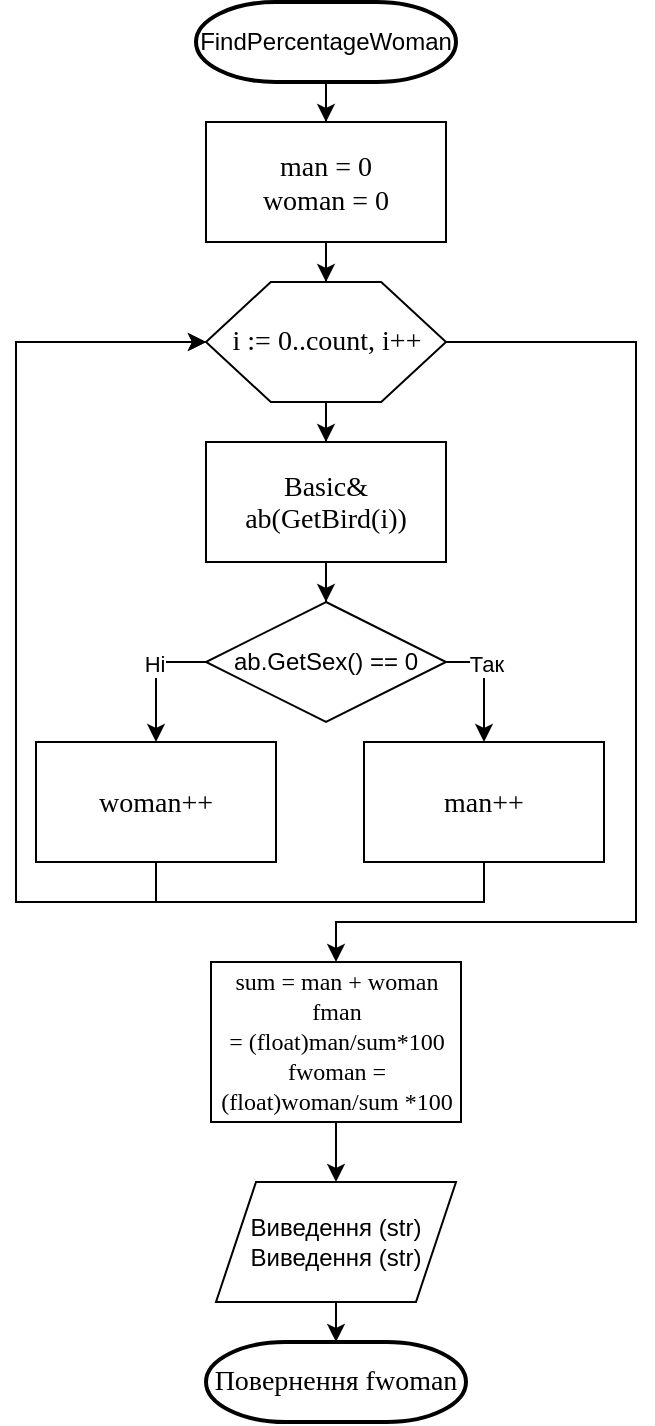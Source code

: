<mxfile version="14.7.2" type="device"><diagram id="J_9qn0rYNV9YhKk9KRre" name="Страница 1"><mxGraphModel dx="946" dy="662" grid="1" gridSize="10" guides="1" tooltips="1" connect="1" arrows="1" fold="1" page="1" pageScale="1" pageWidth="827" pageHeight="1169" math="0" shadow="0"><root><mxCell id="0"/><mxCell id="1" parent="0"/><mxCell id="tL9tKdKjR-H_BB5yaEUq-1" value="" style="edgeStyle=orthogonalEdgeStyle;rounded=0;orthogonalLoop=1;jettySize=auto;html=1;" edge="1" parent="1" source="tL9tKdKjR-H_BB5yaEUq-2" target="tL9tKdKjR-H_BB5yaEUq-8"><mxGeometry relative="1" as="geometry"/></mxCell><mxCell id="tL9tKdKjR-H_BB5yaEUq-2" value="FindPercentageWoman" style="strokeWidth=2;html=1;shape=mxgraph.flowchart.terminator;whiteSpace=wrap;" vertex="1" parent="1"><mxGeometry x="210" y="50" width="130" height="40" as="geometry"/></mxCell><mxCell id="tL9tKdKjR-H_BB5yaEUq-3" value="&lt;font face=&quot;Times New Roman&quot;&gt;&lt;span style=&quot;font-size: 14px&quot;&gt;Повернення fwoman&lt;/span&gt;&lt;/font&gt;" style="strokeWidth=2;html=1;shape=mxgraph.flowchart.terminator;whiteSpace=wrap;" vertex="1" parent="1"><mxGeometry x="215" y="720" width="130" height="40" as="geometry"/></mxCell><mxCell id="tL9tKdKjR-H_BB5yaEUq-4" value="" style="edgeStyle=orthogonalEdgeStyle;rounded=0;orthogonalLoop=1;jettySize=auto;html=1;" edge="1" parent="1" source="tL9tKdKjR-H_BB5yaEUq-6" target="tL9tKdKjR-H_BB5yaEUq-15"><mxGeometry relative="1" as="geometry"/></mxCell><mxCell id="tL9tKdKjR-H_BB5yaEUq-5" style="edgeStyle=orthogonalEdgeStyle;rounded=0;orthogonalLoop=1;jettySize=auto;html=1;entryX=0.5;entryY=0;entryDx=0;entryDy=0;" edge="1" parent="1" source="tL9tKdKjR-H_BB5yaEUq-6" target="tL9tKdKjR-H_BB5yaEUq-21"><mxGeometry relative="1" as="geometry"><Array as="points"><mxPoint x="430" y="220"/><mxPoint x="430" y="510"/><mxPoint x="280" y="510"/></Array></mxGeometry></mxCell><mxCell id="tL9tKdKjR-H_BB5yaEUq-6" value="i := 0..count, i++" style="verticalLabelPosition=middle;verticalAlign=middle;html=1;shape=hexagon;perimeter=hexagonPerimeter2;arcSize=6;size=0.27;strokeWidth=1;fontFamily=Times New Roman;fontSize=14;align=center;labelPosition=center;" vertex="1" parent="1"><mxGeometry x="215" y="190" width="120" height="60" as="geometry"/></mxCell><mxCell id="tL9tKdKjR-H_BB5yaEUq-7" value="" style="edgeStyle=orthogonalEdgeStyle;rounded=0;orthogonalLoop=1;jettySize=auto;html=1;" edge="1" parent="1" source="tL9tKdKjR-H_BB5yaEUq-8" target="tL9tKdKjR-H_BB5yaEUq-6"><mxGeometry relative="1" as="geometry"/></mxCell><mxCell id="tL9tKdKjR-H_BB5yaEUq-8" value="&lt;p style=&quot;margin: 0px ; font-stretch: normal ; line-height: normal ; font-size: 14px&quot;&gt;&lt;font face=&quot;Times New Roman&quot; style=&quot;font-size: 14px&quot;&gt;man = 0&lt;/font&gt;&lt;/p&gt;&lt;p style=&quot;margin: 0px ; font-stretch: normal ; line-height: normal ; font-size: 14px&quot;&gt;&lt;font face=&quot;Times New Roman&quot; style=&quot;font-size: 14px&quot;&gt;woman = 0&lt;/font&gt;&lt;/p&gt;" style="rounded=0;whiteSpace=wrap;html=1;" vertex="1" parent="1"><mxGeometry x="215" y="110" width="120" height="60" as="geometry"/></mxCell><mxCell id="tL9tKdKjR-H_BB5yaEUq-9" style="edgeStyle=orthogonalEdgeStyle;rounded=0;orthogonalLoop=1;jettySize=auto;html=1;entryX=0.5;entryY=0;entryDx=0;entryDy=0;" edge="1" parent="1" source="tL9tKdKjR-H_BB5yaEUq-13" target="tL9tKdKjR-H_BB5yaEUq-19"><mxGeometry relative="1" as="geometry"><Array as="points"><mxPoint x="354" y="380"/></Array></mxGeometry></mxCell><mxCell id="tL9tKdKjR-H_BB5yaEUq-10" value="Так" style="edgeLabel;html=1;align=center;verticalAlign=middle;resizable=0;points=[];" vertex="1" connectable="0" parent="tL9tKdKjR-H_BB5yaEUq-9"><mxGeometry x="-0.339" y="1" relative="1" as="geometry"><mxPoint as="offset"/></mxGeometry></mxCell><mxCell id="tL9tKdKjR-H_BB5yaEUq-11" style="edgeStyle=orthogonalEdgeStyle;rounded=0;orthogonalLoop=1;jettySize=auto;html=1;entryX=0.5;entryY=0;entryDx=0;entryDy=0;" edge="1" parent="1" source="tL9tKdKjR-H_BB5yaEUq-13" target="tL9tKdKjR-H_BB5yaEUq-17"><mxGeometry relative="1" as="geometry"><Array as="points"><mxPoint x="190" y="380"/></Array></mxGeometry></mxCell><mxCell id="tL9tKdKjR-H_BB5yaEUq-12" value="Ні" style="edgeLabel;html=1;align=center;verticalAlign=middle;resizable=0;points=[];" vertex="1" connectable="0" parent="tL9tKdKjR-H_BB5yaEUq-11"><mxGeometry x="-0.215" y="-1" relative="1" as="geometry"><mxPoint as="offset"/></mxGeometry></mxCell><mxCell id="tL9tKdKjR-H_BB5yaEUq-13" value="ab.GetSex() == 0" style="rhombus;whiteSpace=wrap;html=1;" vertex="1" parent="1"><mxGeometry x="215" y="350" width="120" height="60" as="geometry"/></mxCell><mxCell id="tL9tKdKjR-H_BB5yaEUq-14" value="" style="edgeStyle=orthogonalEdgeStyle;rounded=0;orthogonalLoop=1;jettySize=auto;html=1;" edge="1" parent="1" source="tL9tKdKjR-H_BB5yaEUq-15" target="tL9tKdKjR-H_BB5yaEUq-13"><mxGeometry relative="1" as="geometry"/></mxCell><mxCell id="tL9tKdKjR-H_BB5yaEUq-15" value="&lt;p style=&quot;margin: 0px ; font-stretch: normal ; line-height: normal&quot;&gt;&lt;font face=&quot;Times New Roman&quot; style=&quot;font-size: 14px&quot;&gt;Basic&amp;amp; ab(GetBird(i))&lt;/font&gt;&lt;/p&gt;" style="rounded=0;whiteSpace=wrap;html=1;" vertex="1" parent="1"><mxGeometry x="215" y="270" width="120" height="60" as="geometry"/></mxCell><mxCell id="tL9tKdKjR-H_BB5yaEUq-16" style="edgeStyle=orthogonalEdgeStyle;rounded=0;orthogonalLoop=1;jettySize=auto;html=1;entryX=0;entryY=0.5;entryDx=0;entryDy=0;" edge="1" parent="1" source="tL9tKdKjR-H_BB5yaEUq-17" target="tL9tKdKjR-H_BB5yaEUq-6"><mxGeometry relative="1" as="geometry"><Array as="points"><mxPoint x="190" y="500"/><mxPoint x="120" y="500"/><mxPoint x="120" y="220"/></Array></mxGeometry></mxCell><mxCell id="tL9tKdKjR-H_BB5yaEUq-17" value="&lt;p style=&quot;margin: 0px ; font-stretch: normal ; line-height: normal&quot;&gt;&lt;font face=&quot;Times New Roman&quot; style=&quot;font-size: 14px&quot;&gt;woman++&lt;/font&gt;&lt;/p&gt;" style="rounded=0;whiteSpace=wrap;html=1;" vertex="1" parent="1"><mxGeometry x="130" y="420" width="120" height="60" as="geometry"/></mxCell><mxCell id="tL9tKdKjR-H_BB5yaEUq-18" style="edgeStyle=orthogonalEdgeStyle;rounded=0;orthogonalLoop=1;jettySize=auto;html=1;entryX=0;entryY=0.5;entryDx=0;entryDy=0;" edge="1" parent="1" source="tL9tKdKjR-H_BB5yaEUq-19" target="tL9tKdKjR-H_BB5yaEUq-6"><mxGeometry relative="1" as="geometry"><Array as="points"><mxPoint x="354" y="500"/><mxPoint x="120" y="500"/><mxPoint x="120" y="220"/></Array></mxGeometry></mxCell><mxCell id="tL9tKdKjR-H_BB5yaEUq-19" value="&lt;p style=&quot;margin: 0px ; font-stretch: normal ; line-height: normal&quot;&gt;&lt;font face=&quot;Times New Roman&quot; style=&quot;font-size: 14px&quot;&gt;man++&lt;/font&gt;&lt;/p&gt;" style="rounded=0;whiteSpace=wrap;html=1;" vertex="1" parent="1"><mxGeometry x="294" y="420" width="120" height="60" as="geometry"/></mxCell><mxCell id="tL9tKdKjR-H_BB5yaEUq-20" value="" style="edgeStyle=orthogonalEdgeStyle;rounded=0;orthogonalLoop=1;jettySize=auto;html=1;" edge="1" parent="1" source="tL9tKdKjR-H_BB5yaEUq-21" target="tL9tKdKjR-H_BB5yaEUq-23"><mxGeometry relative="1" as="geometry"/></mxCell><mxCell id="tL9tKdKjR-H_BB5yaEUq-21" value="&lt;p style=&quot;margin: 0px ; font-stretch: normal ; line-height: normal&quot;&gt;&lt;font face=&quot;Times New Roman&quot; style=&quot;font-size: 12px&quot;&gt;sum = man + woman&lt;/font&gt;&lt;/p&gt;&lt;p style=&quot;margin: 0px ; font-stretch: normal ; line-height: normal&quot;&gt;&lt;font face=&quot;Times New Roman&quot; style=&quot;font-size: 12px&quot;&gt;fman =&amp;nbsp;(float)man/sum*100&lt;/font&gt;&lt;br&gt;&lt;/p&gt;&lt;p style=&quot;margin: 0px ; font-stretch: normal ; line-height: normal&quot;&gt;&lt;font face=&quot;Times New Roman&quot;&gt;fwoman = (float)woman/sum *100&lt;/font&gt;&lt;/p&gt;" style="rounded=0;whiteSpace=wrap;html=1;" vertex="1" parent="1"><mxGeometry x="217.5" y="530" width="125" height="80" as="geometry"/></mxCell><mxCell id="tL9tKdKjR-H_BB5yaEUq-22" value="" style="edgeStyle=orthogonalEdgeStyle;rounded=0;orthogonalLoop=1;jettySize=auto;html=1;" edge="1" parent="1" source="tL9tKdKjR-H_BB5yaEUq-23" target="tL9tKdKjR-H_BB5yaEUq-3"><mxGeometry relative="1" as="geometry"/></mxCell><mxCell id="tL9tKdKjR-H_BB5yaEUq-23" value="Виведення (str)&lt;br&gt;Виведення (str)" style="shape=parallelogram;perimeter=parallelogramPerimeter;whiteSpace=wrap;html=1;fixedSize=1;" vertex="1" parent="1"><mxGeometry x="220" y="640" width="120" height="60" as="geometry"/></mxCell></root></mxGraphModel></diagram></mxfile>